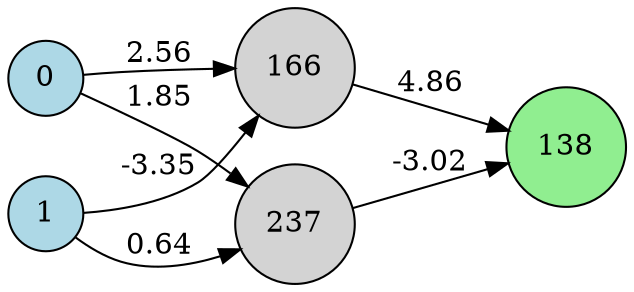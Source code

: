 digraph neat {
  rankdir=LR;
  node [shape=circle];
  node0 [label="0", style=filled, fillcolor=lightblue];
  node1 [label="1", style=filled, fillcolor=lightblue];
  node138 [label="138", style=filled, fillcolor=lightgreen];
  node166 [label="166", style=filled, fillcolor=lightgray];
  node237 [label="237", style=filled, fillcolor=lightgray];
  node1 -> node166 [label="-3.35"];
  node166 -> node138 [label="4.86"];
  node0 -> node237 [label="1.85"];
  node237 -> node138 [label="-3.02"];
  node0 -> node166 [label="2.56"];
  node1 -> node237 [label="0.64"];
}
